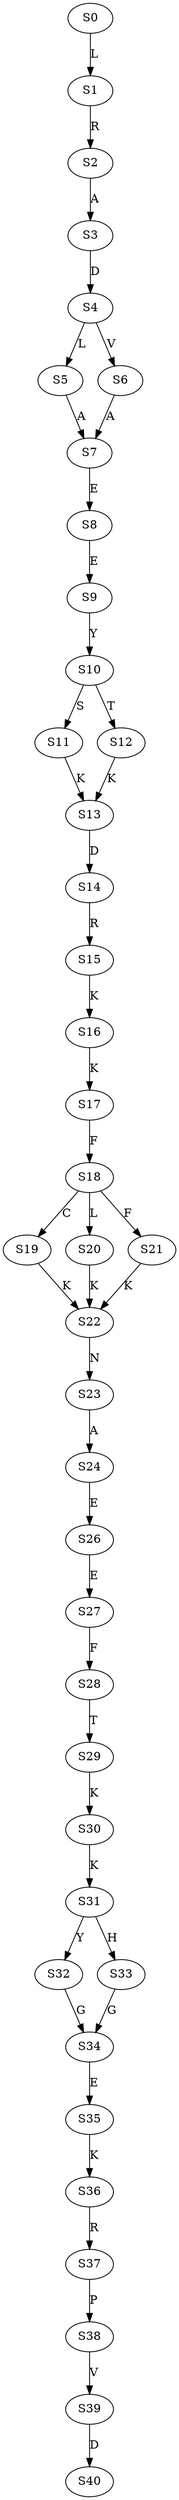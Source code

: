 strict digraph  {
	S0 -> S1 [ label = L ];
	S1 -> S2 [ label = R ];
	S2 -> S3 [ label = A ];
	S3 -> S4 [ label = D ];
	S4 -> S5 [ label = L ];
	S4 -> S6 [ label = V ];
	S5 -> S7 [ label = A ];
	S6 -> S7 [ label = A ];
	S7 -> S8 [ label = E ];
	S8 -> S9 [ label = E ];
	S9 -> S10 [ label = Y ];
	S10 -> S11 [ label = S ];
	S10 -> S12 [ label = T ];
	S11 -> S13 [ label = K ];
	S12 -> S13 [ label = K ];
	S13 -> S14 [ label = D ];
	S14 -> S15 [ label = R ];
	S15 -> S16 [ label = K ];
	S16 -> S17 [ label = K ];
	S17 -> S18 [ label = F ];
	S18 -> S19 [ label = C ];
	S18 -> S20 [ label = L ];
	S18 -> S21 [ label = F ];
	S19 -> S22 [ label = K ];
	S20 -> S22 [ label = K ];
	S21 -> S22 [ label = K ];
	S22 -> S23 [ label = N ];
	S23 -> S24 [ label = A ];
	S24 -> S26 [ label = E ];
	S26 -> S27 [ label = E ];
	S27 -> S28 [ label = F ];
	S28 -> S29 [ label = T ];
	S29 -> S30 [ label = K ];
	S30 -> S31 [ label = K ];
	S31 -> S32 [ label = Y ];
	S31 -> S33 [ label = H ];
	S32 -> S34 [ label = G ];
	S33 -> S34 [ label = G ];
	S34 -> S35 [ label = E ];
	S35 -> S36 [ label = K ];
	S36 -> S37 [ label = R ];
	S37 -> S38 [ label = P ];
	S38 -> S39 [ label = V ];
	S39 -> S40 [ label = D ];
}
